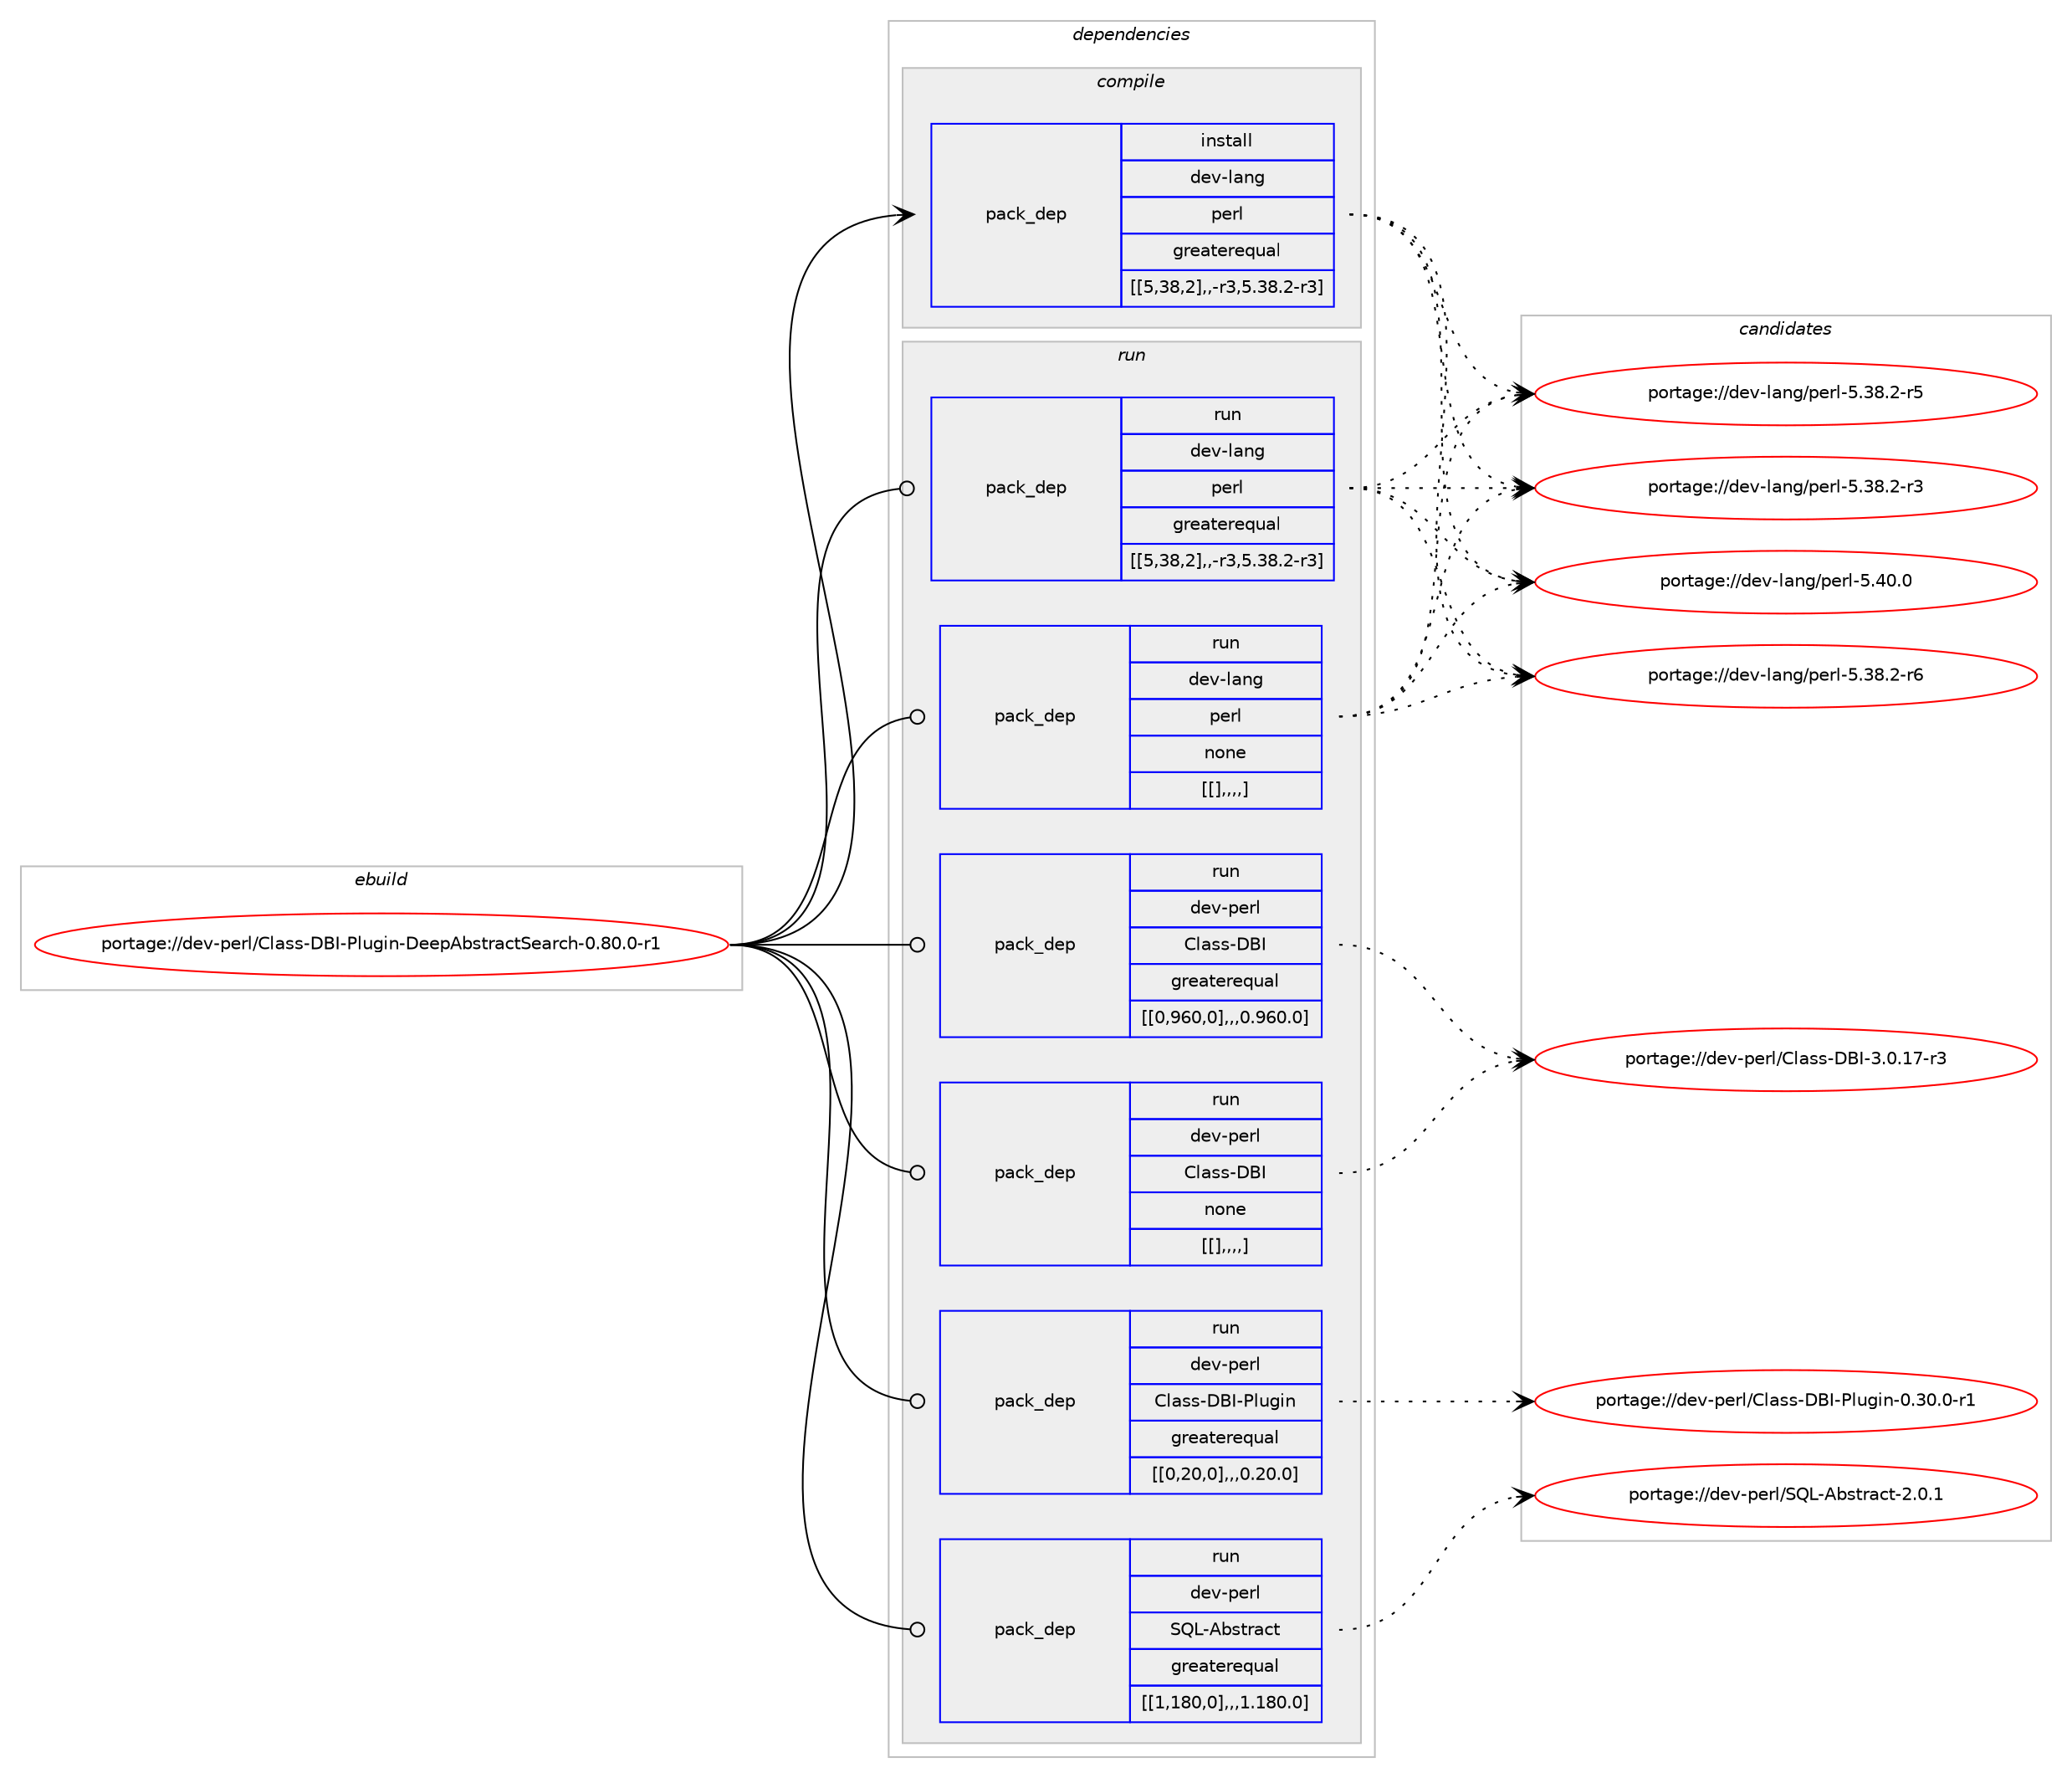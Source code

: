 digraph prolog {

# *************
# Graph options
# *************

newrank=true;
concentrate=true;
compound=true;
graph [rankdir=LR,fontname=Helvetica,fontsize=10,ranksep=1.5];#, ranksep=2.5, nodesep=0.2];
edge  [arrowhead=vee];
node  [fontname=Helvetica,fontsize=10];

# **********
# The ebuild
# **********

subgraph cluster_leftcol {
color=gray;
label=<<i>ebuild</i>>;
id [label="portage://dev-perl/Class-DBI-Plugin-DeepAbstractSearch-0.80.0-r1", color=red, width=4, href="../dev-perl/Class-DBI-Plugin-DeepAbstractSearch-0.80.0-r1.svg"];
}

# ****************
# The dependencies
# ****************

subgraph cluster_midcol {
color=gray;
label=<<i>dependencies</i>>;
subgraph cluster_compile {
fillcolor="#eeeeee";
style=filled;
label=<<i>compile</i>>;
subgraph pack96404 {
dependency127884 [label=<<TABLE BORDER="0" CELLBORDER="1" CELLSPACING="0" CELLPADDING="4" WIDTH="220"><TR><TD ROWSPAN="6" CELLPADDING="30">pack_dep</TD></TR><TR><TD WIDTH="110">install</TD></TR><TR><TD>dev-lang</TD></TR><TR><TD>perl</TD></TR><TR><TD>greaterequal</TD></TR><TR><TD>[[5,38,2],,-r3,5.38.2-r3]</TD></TR></TABLE>>, shape=none, color=blue];
}
id:e -> dependency127884:w [weight=20,style="solid",arrowhead="vee"];
}
subgraph cluster_compileandrun {
fillcolor="#eeeeee";
style=filled;
label=<<i>compile and run</i>>;
}
subgraph cluster_run {
fillcolor="#eeeeee";
style=filled;
label=<<i>run</i>>;
subgraph pack96405 {
dependency127885 [label=<<TABLE BORDER="0" CELLBORDER="1" CELLSPACING="0" CELLPADDING="4" WIDTH="220"><TR><TD ROWSPAN="6" CELLPADDING="30">pack_dep</TD></TR><TR><TD WIDTH="110">run</TD></TR><TR><TD>dev-lang</TD></TR><TR><TD>perl</TD></TR><TR><TD>greaterequal</TD></TR><TR><TD>[[5,38,2],,-r3,5.38.2-r3]</TD></TR></TABLE>>, shape=none, color=blue];
}
id:e -> dependency127885:w [weight=20,style="solid",arrowhead="odot"];
subgraph pack96406 {
dependency127886 [label=<<TABLE BORDER="0" CELLBORDER="1" CELLSPACING="0" CELLPADDING="4" WIDTH="220"><TR><TD ROWSPAN="6" CELLPADDING="30">pack_dep</TD></TR><TR><TD WIDTH="110">run</TD></TR><TR><TD>dev-lang</TD></TR><TR><TD>perl</TD></TR><TR><TD>none</TD></TR><TR><TD>[[],,,,]</TD></TR></TABLE>>, shape=none, color=blue];
}
id:e -> dependency127886:w [weight=20,style="solid",arrowhead="odot"];
subgraph pack96407 {
dependency127887 [label=<<TABLE BORDER="0" CELLBORDER="1" CELLSPACING="0" CELLPADDING="4" WIDTH="220"><TR><TD ROWSPAN="6" CELLPADDING="30">pack_dep</TD></TR><TR><TD WIDTH="110">run</TD></TR><TR><TD>dev-perl</TD></TR><TR><TD>Class-DBI</TD></TR><TR><TD>greaterequal</TD></TR><TR><TD>[[0,960,0],,,0.960.0]</TD></TR></TABLE>>, shape=none, color=blue];
}
id:e -> dependency127887:w [weight=20,style="solid",arrowhead="odot"];
subgraph pack96408 {
dependency127888 [label=<<TABLE BORDER="0" CELLBORDER="1" CELLSPACING="0" CELLPADDING="4" WIDTH="220"><TR><TD ROWSPAN="6" CELLPADDING="30">pack_dep</TD></TR><TR><TD WIDTH="110">run</TD></TR><TR><TD>dev-perl</TD></TR><TR><TD>Class-DBI</TD></TR><TR><TD>none</TD></TR><TR><TD>[[],,,,]</TD></TR></TABLE>>, shape=none, color=blue];
}
id:e -> dependency127888:w [weight=20,style="solid",arrowhead="odot"];
subgraph pack96409 {
dependency127889 [label=<<TABLE BORDER="0" CELLBORDER="1" CELLSPACING="0" CELLPADDING="4" WIDTH="220"><TR><TD ROWSPAN="6" CELLPADDING="30">pack_dep</TD></TR><TR><TD WIDTH="110">run</TD></TR><TR><TD>dev-perl</TD></TR><TR><TD>Class-DBI-Plugin</TD></TR><TR><TD>greaterequal</TD></TR><TR><TD>[[0,20,0],,,0.20.0]</TD></TR></TABLE>>, shape=none, color=blue];
}
id:e -> dependency127889:w [weight=20,style="solid",arrowhead="odot"];
subgraph pack96410 {
dependency127890 [label=<<TABLE BORDER="0" CELLBORDER="1" CELLSPACING="0" CELLPADDING="4" WIDTH="220"><TR><TD ROWSPAN="6" CELLPADDING="30">pack_dep</TD></TR><TR><TD WIDTH="110">run</TD></TR><TR><TD>dev-perl</TD></TR><TR><TD>SQL-Abstract</TD></TR><TR><TD>greaterequal</TD></TR><TR><TD>[[1,180,0],,,1.180.0]</TD></TR></TABLE>>, shape=none, color=blue];
}
id:e -> dependency127890:w [weight=20,style="solid",arrowhead="odot"];
}
}

# **************
# The candidates
# **************

subgraph cluster_choices {
rank=same;
color=gray;
label=<<i>candidates</i>>;

subgraph choice96404 {
color=black;
nodesep=1;
choice10010111845108971101034711210111410845534652484648 [label="portage://dev-lang/perl-5.40.0", color=red, width=4,href="../dev-lang/perl-5.40.0.svg"];
choice100101118451089711010347112101114108455346515646504511454 [label="portage://dev-lang/perl-5.38.2-r6", color=red, width=4,href="../dev-lang/perl-5.38.2-r6.svg"];
choice100101118451089711010347112101114108455346515646504511453 [label="portage://dev-lang/perl-5.38.2-r5", color=red, width=4,href="../dev-lang/perl-5.38.2-r5.svg"];
choice100101118451089711010347112101114108455346515646504511451 [label="portage://dev-lang/perl-5.38.2-r3", color=red, width=4,href="../dev-lang/perl-5.38.2-r3.svg"];
dependency127884:e -> choice10010111845108971101034711210111410845534652484648:w [style=dotted,weight="100"];
dependency127884:e -> choice100101118451089711010347112101114108455346515646504511454:w [style=dotted,weight="100"];
dependency127884:e -> choice100101118451089711010347112101114108455346515646504511453:w [style=dotted,weight="100"];
dependency127884:e -> choice100101118451089711010347112101114108455346515646504511451:w [style=dotted,weight="100"];
}
subgraph choice96405 {
color=black;
nodesep=1;
choice10010111845108971101034711210111410845534652484648 [label="portage://dev-lang/perl-5.40.0", color=red, width=4,href="../dev-lang/perl-5.40.0.svg"];
choice100101118451089711010347112101114108455346515646504511454 [label="portage://dev-lang/perl-5.38.2-r6", color=red, width=4,href="../dev-lang/perl-5.38.2-r6.svg"];
choice100101118451089711010347112101114108455346515646504511453 [label="portage://dev-lang/perl-5.38.2-r5", color=red, width=4,href="../dev-lang/perl-5.38.2-r5.svg"];
choice100101118451089711010347112101114108455346515646504511451 [label="portage://dev-lang/perl-5.38.2-r3", color=red, width=4,href="../dev-lang/perl-5.38.2-r3.svg"];
dependency127885:e -> choice10010111845108971101034711210111410845534652484648:w [style=dotted,weight="100"];
dependency127885:e -> choice100101118451089711010347112101114108455346515646504511454:w [style=dotted,weight="100"];
dependency127885:e -> choice100101118451089711010347112101114108455346515646504511453:w [style=dotted,weight="100"];
dependency127885:e -> choice100101118451089711010347112101114108455346515646504511451:w [style=dotted,weight="100"];
}
subgraph choice96406 {
color=black;
nodesep=1;
choice10010111845108971101034711210111410845534652484648 [label="portage://dev-lang/perl-5.40.0", color=red, width=4,href="../dev-lang/perl-5.40.0.svg"];
choice100101118451089711010347112101114108455346515646504511454 [label="portage://dev-lang/perl-5.38.2-r6", color=red, width=4,href="../dev-lang/perl-5.38.2-r6.svg"];
choice100101118451089711010347112101114108455346515646504511453 [label="portage://dev-lang/perl-5.38.2-r5", color=red, width=4,href="../dev-lang/perl-5.38.2-r5.svg"];
choice100101118451089711010347112101114108455346515646504511451 [label="portage://dev-lang/perl-5.38.2-r3", color=red, width=4,href="../dev-lang/perl-5.38.2-r3.svg"];
dependency127886:e -> choice10010111845108971101034711210111410845534652484648:w [style=dotted,weight="100"];
dependency127886:e -> choice100101118451089711010347112101114108455346515646504511454:w [style=dotted,weight="100"];
dependency127886:e -> choice100101118451089711010347112101114108455346515646504511453:w [style=dotted,weight="100"];
dependency127886:e -> choice100101118451089711010347112101114108455346515646504511451:w [style=dotted,weight="100"];
}
subgraph choice96407 {
color=black;
nodesep=1;
choice1001011184511210111410847671089711511545686673455146484649554511451 [label="portage://dev-perl/Class-DBI-3.0.17-r3", color=red, width=4,href="../dev-perl/Class-DBI-3.0.17-r3.svg"];
dependency127887:e -> choice1001011184511210111410847671089711511545686673455146484649554511451:w [style=dotted,weight="100"];
}
subgraph choice96408 {
color=black;
nodesep=1;
choice1001011184511210111410847671089711511545686673455146484649554511451 [label="portage://dev-perl/Class-DBI-3.0.17-r3", color=red, width=4,href="../dev-perl/Class-DBI-3.0.17-r3.svg"];
dependency127888:e -> choice1001011184511210111410847671089711511545686673455146484649554511451:w [style=dotted,weight="100"];
}
subgraph choice96409 {
color=black;
nodesep=1;
choice10010111845112101114108476710897115115456866734580108117103105110454846514846484511449 [label="portage://dev-perl/Class-DBI-Plugin-0.30.0-r1", color=red, width=4,href="../dev-perl/Class-DBI-Plugin-0.30.0-r1.svg"];
dependency127889:e -> choice10010111845112101114108476710897115115456866734580108117103105110454846514846484511449:w [style=dotted,weight="100"];
}
subgraph choice96410 {
color=black;
nodesep=1;
choice10010111845112101114108478381764565981151161149799116455046484649 [label="portage://dev-perl/SQL-Abstract-2.0.1", color=red, width=4,href="../dev-perl/SQL-Abstract-2.0.1.svg"];
dependency127890:e -> choice10010111845112101114108478381764565981151161149799116455046484649:w [style=dotted,weight="100"];
}
}

}
